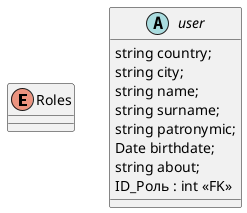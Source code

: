 @startuml class 

enum Roles
{
    
}

abstract class user  
{
    string country;
    string city;
    string name;
    string surname;
    string patronymic;
    Date birthdate;
    string about;
    ID_Роль : int <<FK>>
}

@enduml